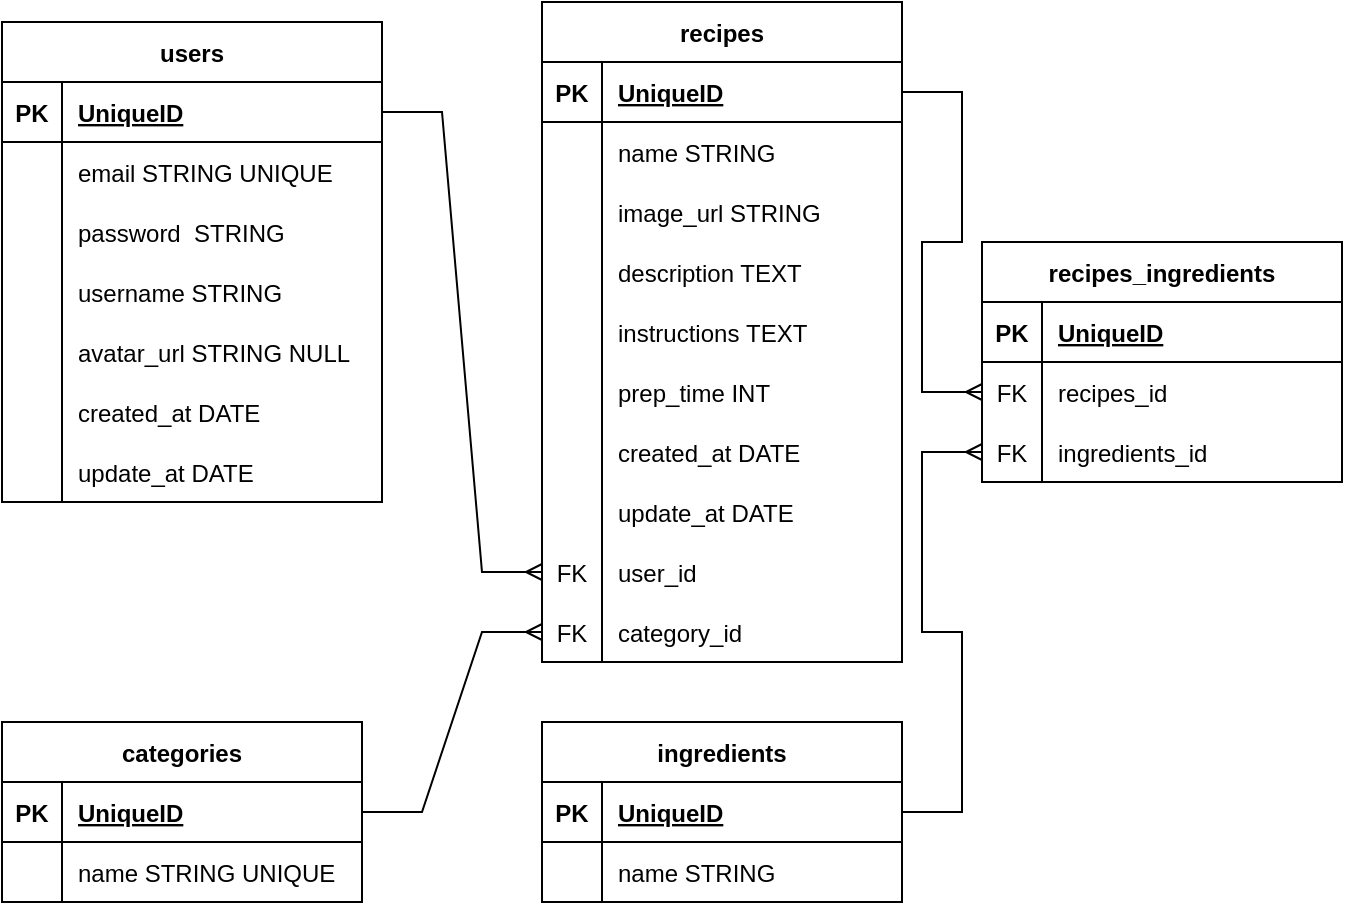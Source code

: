 <mxfile version="20.8.23" type="device"><diagram id="R2lEEEUBdFMjLlhIrx00" name="Page-1"><mxGraphModel dx="794" dy="470" grid="1" gridSize="10" guides="1" tooltips="1" connect="1" arrows="1" fold="1" page="1" pageScale="1" pageWidth="850" pageHeight="1100" math="0" shadow="0" extFonts="Permanent Marker^https://fonts.googleapis.com/css?family=Permanent+Marker"><root><mxCell id="0"/><mxCell id="1" parent="0"/><mxCell id="DDIXIyqzapvrkdxsxnf6-1" value="users" style="shape=table;startSize=30;container=1;collapsible=1;childLayout=tableLayout;fixedRows=1;rowLines=0;fontStyle=1;align=center;resizeLast=1;" parent="1" vertex="1"><mxGeometry x="110" y="370" width="190" height="240" as="geometry"/></mxCell><mxCell id="DDIXIyqzapvrkdxsxnf6-2" value="" style="shape=tableRow;horizontal=0;startSize=0;swimlaneHead=0;swimlaneBody=0;fillColor=none;collapsible=0;dropTarget=0;points=[[0,0.5],[1,0.5]];portConstraint=eastwest;top=0;left=0;right=0;bottom=1;" parent="DDIXIyqzapvrkdxsxnf6-1" vertex="1"><mxGeometry y="30" width="190" height="30" as="geometry"/></mxCell><mxCell id="DDIXIyqzapvrkdxsxnf6-3" value="PK" style="shape=partialRectangle;connectable=0;fillColor=none;top=0;left=0;bottom=0;right=0;fontStyle=1;overflow=hidden;" parent="DDIXIyqzapvrkdxsxnf6-2" vertex="1"><mxGeometry width="30" height="30" as="geometry"><mxRectangle width="30" height="30" as="alternateBounds"/></mxGeometry></mxCell><mxCell id="DDIXIyqzapvrkdxsxnf6-4" value="UniqueID" style="shape=partialRectangle;connectable=0;fillColor=none;top=0;left=0;bottom=0;right=0;align=left;spacingLeft=6;fontStyle=5;overflow=hidden;" parent="DDIXIyqzapvrkdxsxnf6-2" vertex="1"><mxGeometry x="30" width="160" height="30" as="geometry"><mxRectangle width="160" height="30" as="alternateBounds"/></mxGeometry></mxCell><mxCell id="DDIXIyqzapvrkdxsxnf6-5" value="" style="shape=tableRow;horizontal=0;startSize=0;swimlaneHead=0;swimlaneBody=0;fillColor=none;collapsible=0;dropTarget=0;points=[[0,0.5],[1,0.5]];portConstraint=eastwest;top=0;left=0;right=0;bottom=0;" parent="DDIXIyqzapvrkdxsxnf6-1" vertex="1"><mxGeometry y="60" width="190" height="30" as="geometry"/></mxCell><mxCell id="DDIXIyqzapvrkdxsxnf6-6" value="" style="shape=partialRectangle;connectable=0;fillColor=none;top=0;left=0;bottom=0;right=0;editable=1;overflow=hidden;" parent="DDIXIyqzapvrkdxsxnf6-5" vertex="1"><mxGeometry width="30" height="30" as="geometry"><mxRectangle width="30" height="30" as="alternateBounds"/></mxGeometry></mxCell><mxCell id="DDIXIyqzapvrkdxsxnf6-7" value="email STRING UNIQUE " style="shape=partialRectangle;connectable=0;fillColor=none;top=0;left=0;bottom=0;right=0;align=left;spacingLeft=6;overflow=hidden;" parent="DDIXIyqzapvrkdxsxnf6-5" vertex="1"><mxGeometry x="30" width="160" height="30" as="geometry"><mxRectangle width="160" height="30" as="alternateBounds"/></mxGeometry></mxCell><mxCell id="DDIXIyqzapvrkdxsxnf6-8" value="" style="shape=tableRow;horizontal=0;startSize=0;swimlaneHead=0;swimlaneBody=0;fillColor=none;collapsible=0;dropTarget=0;points=[[0,0.5],[1,0.5]];portConstraint=eastwest;top=0;left=0;right=0;bottom=0;" parent="DDIXIyqzapvrkdxsxnf6-1" vertex="1"><mxGeometry y="90" width="190" height="30" as="geometry"/></mxCell><mxCell id="DDIXIyqzapvrkdxsxnf6-9" value="" style="shape=partialRectangle;connectable=0;fillColor=none;top=0;left=0;bottom=0;right=0;editable=1;overflow=hidden;" parent="DDIXIyqzapvrkdxsxnf6-8" vertex="1"><mxGeometry width="30" height="30" as="geometry"><mxRectangle width="30" height="30" as="alternateBounds"/></mxGeometry></mxCell><mxCell id="DDIXIyqzapvrkdxsxnf6-10" value="password  STRING  " style="shape=partialRectangle;connectable=0;fillColor=none;top=0;left=0;bottom=0;right=0;align=left;spacingLeft=6;overflow=hidden;" parent="DDIXIyqzapvrkdxsxnf6-8" vertex="1"><mxGeometry x="30" width="160" height="30" as="geometry"><mxRectangle width="160" height="30" as="alternateBounds"/></mxGeometry></mxCell><mxCell id="DDIXIyqzapvrkdxsxnf6-11" value="" style="shape=tableRow;horizontal=0;startSize=0;swimlaneHead=0;swimlaneBody=0;fillColor=none;collapsible=0;dropTarget=0;points=[[0,0.5],[1,0.5]];portConstraint=eastwest;top=0;left=0;right=0;bottom=0;" parent="DDIXIyqzapvrkdxsxnf6-1" vertex="1"><mxGeometry y="120" width="190" height="30" as="geometry"/></mxCell><mxCell id="DDIXIyqzapvrkdxsxnf6-12" value="" style="shape=partialRectangle;connectable=0;fillColor=none;top=0;left=0;bottom=0;right=0;editable=1;overflow=hidden;" parent="DDIXIyqzapvrkdxsxnf6-11" vertex="1"><mxGeometry width="30" height="30" as="geometry"><mxRectangle width="30" height="30" as="alternateBounds"/></mxGeometry></mxCell><mxCell id="DDIXIyqzapvrkdxsxnf6-13" value="username STRING " style="shape=partialRectangle;connectable=0;fillColor=none;top=0;left=0;bottom=0;right=0;align=left;spacingLeft=6;overflow=hidden;" parent="DDIXIyqzapvrkdxsxnf6-11" vertex="1"><mxGeometry x="30" width="160" height="30" as="geometry"><mxRectangle width="160" height="30" as="alternateBounds"/></mxGeometry></mxCell><mxCell id="DDIXIyqzapvrkdxsxnf6-14" value="" style="shape=tableRow;horizontal=0;startSize=0;swimlaneHead=0;swimlaneBody=0;fillColor=none;collapsible=0;dropTarget=0;points=[[0,0.5],[1,0.5]];portConstraint=eastwest;top=0;left=0;right=0;bottom=0;" parent="DDIXIyqzapvrkdxsxnf6-1" vertex="1"><mxGeometry y="150" width="190" height="30" as="geometry"/></mxCell><mxCell id="DDIXIyqzapvrkdxsxnf6-15" value="" style="shape=partialRectangle;connectable=0;fillColor=none;top=0;left=0;bottom=0;right=0;editable=1;overflow=hidden;" parent="DDIXIyqzapvrkdxsxnf6-14" vertex="1"><mxGeometry width="30" height="30" as="geometry"><mxRectangle width="30" height="30" as="alternateBounds"/></mxGeometry></mxCell><mxCell id="DDIXIyqzapvrkdxsxnf6-16" value="avatar_url STRING NULL" style="shape=partialRectangle;connectable=0;fillColor=none;top=0;left=0;bottom=0;right=0;align=left;spacingLeft=6;overflow=hidden;" parent="DDIXIyqzapvrkdxsxnf6-14" vertex="1"><mxGeometry x="30" width="160" height="30" as="geometry"><mxRectangle width="160" height="30" as="alternateBounds"/></mxGeometry></mxCell><mxCell id="CBIFROUxjHc4E59s4-x5-1" value="" style="shape=tableRow;horizontal=0;startSize=0;swimlaneHead=0;swimlaneBody=0;fillColor=none;collapsible=0;dropTarget=0;points=[[0,0.5],[1,0.5]];portConstraint=eastwest;top=0;left=0;right=0;bottom=0;" vertex="1" parent="DDIXIyqzapvrkdxsxnf6-1"><mxGeometry y="180" width="190" height="30" as="geometry"/></mxCell><mxCell id="CBIFROUxjHc4E59s4-x5-2" value="" style="shape=partialRectangle;connectable=0;fillColor=none;top=0;left=0;bottom=0;right=0;editable=1;overflow=hidden;" vertex="1" parent="CBIFROUxjHc4E59s4-x5-1"><mxGeometry width="30" height="30" as="geometry"><mxRectangle width="30" height="30" as="alternateBounds"/></mxGeometry></mxCell><mxCell id="CBIFROUxjHc4E59s4-x5-3" value="created_at DATE" style="shape=partialRectangle;connectable=0;fillColor=none;top=0;left=0;bottom=0;right=0;align=left;spacingLeft=6;overflow=hidden;" vertex="1" parent="CBIFROUxjHc4E59s4-x5-1"><mxGeometry x="30" width="160" height="30" as="geometry"><mxRectangle width="160" height="30" as="alternateBounds"/></mxGeometry></mxCell><mxCell id="CBIFROUxjHc4E59s4-x5-4" value="" style="shape=tableRow;horizontal=0;startSize=0;swimlaneHead=0;swimlaneBody=0;fillColor=none;collapsible=0;dropTarget=0;points=[[0,0.5],[1,0.5]];portConstraint=eastwest;top=0;left=0;right=0;bottom=0;" vertex="1" parent="DDIXIyqzapvrkdxsxnf6-1"><mxGeometry y="210" width="190" height="30" as="geometry"/></mxCell><mxCell id="CBIFROUxjHc4E59s4-x5-5" value="" style="shape=partialRectangle;connectable=0;fillColor=none;top=0;left=0;bottom=0;right=0;editable=1;overflow=hidden;" vertex="1" parent="CBIFROUxjHc4E59s4-x5-4"><mxGeometry width="30" height="30" as="geometry"><mxRectangle width="30" height="30" as="alternateBounds"/></mxGeometry></mxCell><mxCell id="CBIFROUxjHc4E59s4-x5-6" value="update_at DATE" style="shape=partialRectangle;connectable=0;fillColor=none;top=0;left=0;bottom=0;right=0;align=left;spacingLeft=6;overflow=hidden;" vertex="1" parent="CBIFROUxjHc4E59s4-x5-4"><mxGeometry x="30" width="160" height="30" as="geometry"><mxRectangle width="160" height="30" as="alternateBounds"/></mxGeometry></mxCell><mxCell id="DDIXIyqzapvrkdxsxnf6-17" value="recipes" style="shape=table;startSize=30;container=1;collapsible=1;childLayout=tableLayout;fixedRows=1;rowLines=0;fontStyle=1;align=center;resizeLast=1;" parent="1" vertex="1"><mxGeometry x="380" y="360" width="180" height="330" as="geometry"/></mxCell><mxCell id="DDIXIyqzapvrkdxsxnf6-18" value="" style="shape=tableRow;horizontal=0;startSize=0;swimlaneHead=0;swimlaneBody=0;fillColor=none;collapsible=0;dropTarget=0;points=[[0,0.5],[1,0.5]];portConstraint=eastwest;top=0;left=0;right=0;bottom=1;" parent="DDIXIyqzapvrkdxsxnf6-17" vertex="1"><mxGeometry y="30" width="180" height="30" as="geometry"/></mxCell><mxCell id="DDIXIyqzapvrkdxsxnf6-19" value="PK" style="shape=partialRectangle;connectable=0;fillColor=none;top=0;left=0;bottom=0;right=0;fontStyle=1;overflow=hidden;" parent="DDIXIyqzapvrkdxsxnf6-18" vertex="1"><mxGeometry width="30" height="30" as="geometry"><mxRectangle width="30" height="30" as="alternateBounds"/></mxGeometry></mxCell><mxCell id="DDIXIyqzapvrkdxsxnf6-20" value="UniqueID" style="shape=partialRectangle;connectable=0;fillColor=none;top=0;left=0;bottom=0;right=0;align=left;spacingLeft=6;fontStyle=5;overflow=hidden;" parent="DDIXIyqzapvrkdxsxnf6-18" vertex="1"><mxGeometry x="30" width="150" height="30" as="geometry"><mxRectangle width="150" height="30" as="alternateBounds"/></mxGeometry></mxCell><mxCell id="DDIXIyqzapvrkdxsxnf6-21" value="" style="shape=tableRow;horizontal=0;startSize=0;swimlaneHead=0;swimlaneBody=0;fillColor=none;collapsible=0;dropTarget=0;points=[[0,0.5],[1,0.5]];portConstraint=eastwest;top=0;left=0;right=0;bottom=0;" parent="DDIXIyqzapvrkdxsxnf6-17" vertex="1"><mxGeometry y="60" width="180" height="30" as="geometry"/></mxCell><mxCell id="DDIXIyqzapvrkdxsxnf6-22" value="" style="shape=partialRectangle;connectable=0;fillColor=none;top=0;left=0;bottom=0;right=0;editable=1;overflow=hidden;" parent="DDIXIyqzapvrkdxsxnf6-21" vertex="1"><mxGeometry width="30" height="30" as="geometry"><mxRectangle width="30" height="30" as="alternateBounds"/></mxGeometry></mxCell><mxCell id="DDIXIyqzapvrkdxsxnf6-23" value="name STRING" style="shape=partialRectangle;connectable=0;fillColor=none;top=0;left=0;bottom=0;right=0;align=left;spacingLeft=6;overflow=hidden;" parent="DDIXIyqzapvrkdxsxnf6-21" vertex="1"><mxGeometry x="30" width="150" height="30" as="geometry"><mxRectangle width="150" height="30" as="alternateBounds"/></mxGeometry></mxCell><mxCell id="DDIXIyqzapvrkdxsxnf6-24" value="" style="shape=tableRow;horizontal=0;startSize=0;swimlaneHead=0;swimlaneBody=0;fillColor=none;collapsible=0;dropTarget=0;points=[[0,0.5],[1,0.5]];portConstraint=eastwest;top=0;left=0;right=0;bottom=0;" parent="DDIXIyqzapvrkdxsxnf6-17" vertex="1"><mxGeometry y="90" width="180" height="30" as="geometry"/></mxCell><mxCell id="DDIXIyqzapvrkdxsxnf6-25" value="" style="shape=partialRectangle;connectable=0;fillColor=none;top=0;left=0;bottom=0;right=0;editable=1;overflow=hidden;" parent="DDIXIyqzapvrkdxsxnf6-24" vertex="1"><mxGeometry width="30" height="30" as="geometry"><mxRectangle width="30" height="30" as="alternateBounds"/></mxGeometry></mxCell><mxCell id="DDIXIyqzapvrkdxsxnf6-26" value="image_url STRING" style="shape=partialRectangle;connectable=0;fillColor=none;top=0;left=0;bottom=0;right=0;align=left;spacingLeft=6;overflow=hidden;" parent="DDIXIyqzapvrkdxsxnf6-24" vertex="1"><mxGeometry x="30" width="150" height="30" as="geometry"><mxRectangle width="150" height="30" as="alternateBounds"/></mxGeometry></mxCell><mxCell id="DDIXIyqzapvrkdxsxnf6-27" value="" style="shape=tableRow;horizontal=0;startSize=0;swimlaneHead=0;swimlaneBody=0;fillColor=none;collapsible=0;dropTarget=0;points=[[0,0.5],[1,0.5]];portConstraint=eastwest;top=0;left=0;right=0;bottom=0;" parent="DDIXIyqzapvrkdxsxnf6-17" vertex="1"><mxGeometry y="120" width="180" height="30" as="geometry"/></mxCell><mxCell id="DDIXIyqzapvrkdxsxnf6-28" value="" style="shape=partialRectangle;connectable=0;fillColor=none;top=0;left=0;bottom=0;right=0;editable=1;overflow=hidden;" parent="DDIXIyqzapvrkdxsxnf6-27" vertex="1"><mxGeometry width="30" height="30" as="geometry"><mxRectangle width="30" height="30" as="alternateBounds"/></mxGeometry></mxCell><mxCell id="DDIXIyqzapvrkdxsxnf6-29" value="description TEXT" style="shape=partialRectangle;connectable=0;fillColor=none;top=0;left=0;bottom=0;right=0;align=left;spacingLeft=6;overflow=hidden;" parent="DDIXIyqzapvrkdxsxnf6-27" vertex="1"><mxGeometry x="30" width="150" height="30" as="geometry"><mxRectangle width="150" height="30" as="alternateBounds"/></mxGeometry></mxCell><mxCell id="DDIXIyqzapvrkdxsxnf6-33" value="" style="shape=tableRow;horizontal=0;startSize=0;swimlaneHead=0;swimlaneBody=0;fillColor=none;collapsible=0;dropTarget=0;points=[[0,0.5],[1,0.5]];portConstraint=eastwest;top=0;left=0;right=0;bottom=0;" parent="DDIXIyqzapvrkdxsxnf6-17" vertex="1"><mxGeometry y="150" width="180" height="30" as="geometry"/></mxCell><mxCell id="DDIXIyqzapvrkdxsxnf6-34" value="" style="shape=partialRectangle;connectable=0;fillColor=none;top=0;left=0;bottom=0;right=0;editable=1;overflow=hidden;" parent="DDIXIyqzapvrkdxsxnf6-33" vertex="1"><mxGeometry width="30" height="30" as="geometry"><mxRectangle width="30" height="30" as="alternateBounds"/></mxGeometry></mxCell><mxCell id="DDIXIyqzapvrkdxsxnf6-35" value="instructions TEXT" style="shape=partialRectangle;connectable=0;fillColor=none;top=0;left=0;bottom=0;right=0;align=left;spacingLeft=6;overflow=hidden;" parent="DDIXIyqzapvrkdxsxnf6-33" vertex="1"><mxGeometry x="30" width="150" height="30" as="geometry"><mxRectangle width="150" height="30" as="alternateBounds"/></mxGeometry></mxCell><mxCell id="DDIXIyqzapvrkdxsxnf6-36" value="" style="shape=tableRow;horizontal=0;startSize=0;swimlaneHead=0;swimlaneBody=0;fillColor=none;collapsible=0;dropTarget=0;points=[[0,0.5],[1,0.5]];portConstraint=eastwest;top=0;left=0;right=0;bottom=0;" parent="DDIXIyqzapvrkdxsxnf6-17" vertex="1"><mxGeometry y="180" width="180" height="30" as="geometry"/></mxCell><mxCell id="DDIXIyqzapvrkdxsxnf6-37" value="" style="shape=partialRectangle;connectable=0;fillColor=none;top=0;left=0;bottom=0;right=0;editable=1;overflow=hidden;" parent="DDIXIyqzapvrkdxsxnf6-36" vertex="1"><mxGeometry width="30" height="30" as="geometry"><mxRectangle width="30" height="30" as="alternateBounds"/></mxGeometry></mxCell><mxCell id="DDIXIyqzapvrkdxsxnf6-38" value="prep_time INT" style="shape=partialRectangle;connectable=0;fillColor=none;top=0;left=0;bottom=0;right=0;align=left;spacingLeft=6;overflow=hidden;" parent="DDIXIyqzapvrkdxsxnf6-36" vertex="1"><mxGeometry x="30" width="150" height="30" as="geometry"><mxRectangle width="150" height="30" as="alternateBounds"/></mxGeometry></mxCell><mxCell id="DDIXIyqzapvrkdxsxnf6-39" value="" style="shape=tableRow;horizontal=0;startSize=0;swimlaneHead=0;swimlaneBody=0;fillColor=none;collapsible=0;dropTarget=0;points=[[0,0.5],[1,0.5]];portConstraint=eastwest;top=0;left=0;right=0;bottom=0;" parent="DDIXIyqzapvrkdxsxnf6-17" vertex="1"><mxGeometry y="210" width="180" height="30" as="geometry"/></mxCell><mxCell id="DDIXIyqzapvrkdxsxnf6-40" value="" style="shape=partialRectangle;connectable=0;fillColor=none;top=0;left=0;bottom=0;right=0;editable=1;overflow=hidden;" parent="DDIXIyqzapvrkdxsxnf6-39" vertex="1"><mxGeometry width="30" height="30" as="geometry"><mxRectangle width="30" height="30" as="alternateBounds"/></mxGeometry></mxCell><mxCell id="DDIXIyqzapvrkdxsxnf6-41" value="created_at DATE" style="shape=partialRectangle;connectable=0;fillColor=none;top=0;left=0;bottom=0;right=0;align=left;spacingLeft=6;overflow=hidden;" parent="DDIXIyqzapvrkdxsxnf6-39" vertex="1"><mxGeometry x="30" width="150" height="30" as="geometry"><mxRectangle width="150" height="30" as="alternateBounds"/></mxGeometry></mxCell><mxCell id="CBIFROUxjHc4E59s4-x5-7" value="" style="shape=tableRow;horizontal=0;startSize=0;swimlaneHead=0;swimlaneBody=0;fillColor=none;collapsible=0;dropTarget=0;points=[[0,0.5],[1,0.5]];portConstraint=eastwest;top=0;left=0;right=0;bottom=0;" vertex="1" parent="DDIXIyqzapvrkdxsxnf6-17"><mxGeometry y="240" width="180" height="30" as="geometry"/></mxCell><mxCell id="CBIFROUxjHc4E59s4-x5-8" value="" style="shape=partialRectangle;connectable=0;fillColor=none;top=0;left=0;bottom=0;right=0;editable=1;overflow=hidden;" vertex="1" parent="CBIFROUxjHc4E59s4-x5-7"><mxGeometry width="30" height="30" as="geometry"><mxRectangle width="30" height="30" as="alternateBounds"/></mxGeometry></mxCell><mxCell id="CBIFROUxjHc4E59s4-x5-9" value="update_at DATE" style="shape=partialRectangle;connectable=0;fillColor=none;top=0;left=0;bottom=0;right=0;align=left;spacingLeft=6;overflow=hidden;" vertex="1" parent="CBIFROUxjHc4E59s4-x5-7"><mxGeometry x="30" width="150" height="30" as="geometry"><mxRectangle width="150" height="30" as="alternateBounds"/></mxGeometry></mxCell><mxCell id="CBIFROUxjHc4E59s4-x5-10" value="" style="shape=tableRow;horizontal=0;startSize=0;swimlaneHead=0;swimlaneBody=0;fillColor=none;collapsible=0;dropTarget=0;points=[[0,0.5],[1,0.5]];portConstraint=eastwest;top=0;left=0;right=0;bottom=0;" vertex="1" parent="DDIXIyqzapvrkdxsxnf6-17"><mxGeometry y="270" width="180" height="30" as="geometry"/></mxCell><mxCell id="CBIFROUxjHc4E59s4-x5-11" value="FK" style="shape=partialRectangle;connectable=0;fillColor=none;top=0;left=0;bottom=0;right=0;editable=1;overflow=hidden;" vertex="1" parent="CBIFROUxjHc4E59s4-x5-10"><mxGeometry width="30" height="30" as="geometry"><mxRectangle width="30" height="30" as="alternateBounds"/></mxGeometry></mxCell><mxCell id="CBIFROUxjHc4E59s4-x5-12" value="user_id" style="shape=partialRectangle;connectable=0;fillColor=none;top=0;left=0;bottom=0;right=0;align=left;spacingLeft=6;overflow=hidden;" vertex="1" parent="CBIFROUxjHc4E59s4-x5-10"><mxGeometry x="30" width="150" height="30" as="geometry"><mxRectangle width="150" height="30" as="alternateBounds"/></mxGeometry></mxCell><mxCell id="CBIFROUxjHc4E59s4-x5-13" value="" style="shape=tableRow;horizontal=0;startSize=0;swimlaneHead=0;swimlaneBody=0;fillColor=none;collapsible=0;dropTarget=0;points=[[0,0.5],[1,0.5]];portConstraint=eastwest;top=0;left=0;right=0;bottom=0;" vertex="1" parent="DDIXIyqzapvrkdxsxnf6-17"><mxGeometry y="300" width="180" height="30" as="geometry"/></mxCell><mxCell id="CBIFROUxjHc4E59s4-x5-14" value="FK" style="shape=partialRectangle;connectable=0;fillColor=none;top=0;left=0;bottom=0;right=0;editable=1;overflow=hidden;" vertex="1" parent="CBIFROUxjHc4E59s4-x5-13"><mxGeometry width="30" height="30" as="geometry"><mxRectangle width="30" height="30" as="alternateBounds"/></mxGeometry></mxCell><mxCell id="CBIFROUxjHc4E59s4-x5-15" value="category_id" style="shape=partialRectangle;connectable=0;fillColor=none;top=0;left=0;bottom=0;right=0;align=left;spacingLeft=6;overflow=hidden;" vertex="1" parent="CBIFROUxjHc4E59s4-x5-13"><mxGeometry x="30" width="150" height="30" as="geometry"><mxRectangle width="150" height="30" as="alternateBounds"/></mxGeometry></mxCell><mxCell id="CBIFROUxjHc4E59s4-x5-16" value="" style="edgeStyle=entityRelationEdgeStyle;fontSize=12;html=1;endArrow=ERmany;rounded=0;entryX=0;entryY=0.5;entryDx=0;entryDy=0;exitX=1;exitY=0.5;exitDx=0;exitDy=0;" edge="1" parent="1" source="DDIXIyqzapvrkdxsxnf6-2" target="CBIFROUxjHc4E59s4-x5-10"><mxGeometry width="100" height="100" relative="1" as="geometry"><mxPoint x="360" y="600" as="sourcePoint"/><mxPoint x="460" y="500" as="targetPoint"/></mxGeometry></mxCell><mxCell id="CBIFROUxjHc4E59s4-x5-17" value="ingredients" style="shape=table;startSize=30;container=1;collapsible=1;childLayout=tableLayout;fixedRows=1;rowLines=0;fontStyle=1;align=center;resizeLast=1;" vertex="1" parent="1"><mxGeometry x="380" y="720" width="180" height="90" as="geometry"/></mxCell><mxCell id="CBIFROUxjHc4E59s4-x5-18" value="" style="shape=tableRow;horizontal=0;startSize=0;swimlaneHead=0;swimlaneBody=0;fillColor=none;collapsible=0;dropTarget=0;points=[[0,0.5],[1,0.5]];portConstraint=eastwest;top=0;left=0;right=0;bottom=1;" vertex="1" parent="CBIFROUxjHc4E59s4-x5-17"><mxGeometry y="30" width="180" height="30" as="geometry"/></mxCell><mxCell id="CBIFROUxjHc4E59s4-x5-19" value="PK" style="shape=partialRectangle;connectable=0;fillColor=none;top=0;left=0;bottom=0;right=0;fontStyle=1;overflow=hidden;" vertex="1" parent="CBIFROUxjHc4E59s4-x5-18"><mxGeometry width="30" height="30" as="geometry"><mxRectangle width="30" height="30" as="alternateBounds"/></mxGeometry></mxCell><mxCell id="CBIFROUxjHc4E59s4-x5-20" value="UniqueID" style="shape=partialRectangle;connectable=0;fillColor=none;top=0;left=0;bottom=0;right=0;align=left;spacingLeft=6;fontStyle=5;overflow=hidden;" vertex="1" parent="CBIFROUxjHc4E59s4-x5-18"><mxGeometry x="30" width="150" height="30" as="geometry"><mxRectangle width="150" height="30" as="alternateBounds"/></mxGeometry></mxCell><mxCell id="CBIFROUxjHc4E59s4-x5-21" value="" style="shape=tableRow;horizontal=0;startSize=0;swimlaneHead=0;swimlaneBody=0;fillColor=none;collapsible=0;dropTarget=0;points=[[0,0.5],[1,0.5]];portConstraint=eastwest;top=0;left=0;right=0;bottom=0;" vertex="1" parent="CBIFROUxjHc4E59s4-x5-17"><mxGeometry y="60" width="180" height="30" as="geometry"/></mxCell><mxCell id="CBIFROUxjHc4E59s4-x5-22" value="" style="shape=partialRectangle;connectable=0;fillColor=none;top=0;left=0;bottom=0;right=0;editable=1;overflow=hidden;" vertex="1" parent="CBIFROUxjHc4E59s4-x5-21"><mxGeometry width="30" height="30" as="geometry"><mxRectangle width="30" height="30" as="alternateBounds"/></mxGeometry></mxCell><mxCell id="CBIFROUxjHc4E59s4-x5-23" value="name STRING" style="shape=partialRectangle;connectable=0;fillColor=none;top=0;left=0;bottom=0;right=0;align=left;spacingLeft=6;overflow=hidden;" vertex="1" parent="CBIFROUxjHc4E59s4-x5-21"><mxGeometry x="30" width="150" height="30" as="geometry"><mxRectangle width="150" height="30" as="alternateBounds"/></mxGeometry></mxCell><mxCell id="CBIFROUxjHc4E59s4-x5-30" value="recipes_ingredients" style="shape=table;startSize=30;container=1;collapsible=1;childLayout=tableLayout;fixedRows=1;rowLines=0;fontStyle=1;align=center;resizeLast=1;" vertex="1" parent="1"><mxGeometry x="600" y="480" width="180" height="120" as="geometry"/></mxCell><mxCell id="CBIFROUxjHc4E59s4-x5-31" value="" style="shape=tableRow;horizontal=0;startSize=0;swimlaneHead=0;swimlaneBody=0;fillColor=none;collapsible=0;dropTarget=0;points=[[0,0.5],[1,0.5]];portConstraint=eastwest;top=0;left=0;right=0;bottom=1;" vertex="1" parent="CBIFROUxjHc4E59s4-x5-30"><mxGeometry y="30" width="180" height="30" as="geometry"/></mxCell><mxCell id="CBIFROUxjHc4E59s4-x5-32" value="PK" style="shape=partialRectangle;connectable=0;fillColor=none;top=0;left=0;bottom=0;right=0;fontStyle=1;overflow=hidden;" vertex="1" parent="CBIFROUxjHc4E59s4-x5-31"><mxGeometry width="30" height="30" as="geometry"><mxRectangle width="30" height="30" as="alternateBounds"/></mxGeometry></mxCell><mxCell id="CBIFROUxjHc4E59s4-x5-33" value="UniqueID" style="shape=partialRectangle;connectable=0;fillColor=none;top=0;left=0;bottom=0;right=0;align=left;spacingLeft=6;fontStyle=5;overflow=hidden;" vertex="1" parent="CBIFROUxjHc4E59s4-x5-31"><mxGeometry x="30" width="150" height="30" as="geometry"><mxRectangle width="150" height="30" as="alternateBounds"/></mxGeometry></mxCell><mxCell id="CBIFROUxjHc4E59s4-x5-34" value="" style="shape=tableRow;horizontal=0;startSize=0;swimlaneHead=0;swimlaneBody=0;fillColor=none;collapsible=0;dropTarget=0;points=[[0,0.5],[1,0.5]];portConstraint=eastwest;top=0;left=0;right=0;bottom=0;" vertex="1" parent="CBIFROUxjHc4E59s4-x5-30"><mxGeometry y="60" width="180" height="30" as="geometry"/></mxCell><mxCell id="CBIFROUxjHc4E59s4-x5-35" value="FK" style="shape=partialRectangle;connectable=0;fillColor=none;top=0;left=0;bottom=0;right=0;editable=1;overflow=hidden;" vertex="1" parent="CBIFROUxjHc4E59s4-x5-34"><mxGeometry width="30" height="30" as="geometry"><mxRectangle width="30" height="30" as="alternateBounds"/></mxGeometry></mxCell><mxCell id="CBIFROUxjHc4E59s4-x5-36" value="recipes_id" style="shape=partialRectangle;connectable=0;fillColor=none;top=0;left=0;bottom=0;right=0;align=left;spacingLeft=6;overflow=hidden;" vertex="1" parent="CBIFROUxjHc4E59s4-x5-34"><mxGeometry x="30" width="150" height="30" as="geometry"><mxRectangle width="150" height="30" as="alternateBounds"/></mxGeometry></mxCell><mxCell id="CBIFROUxjHc4E59s4-x5-37" value="" style="shape=tableRow;horizontal=0;startSize=0;swimlaneHead=0;swimlaneBody=0;fillColor=none;collapsible=0;dropTarget=0;points=[[0,0.5],[1,0.5]];portConstraint=eastwest;top=0;left=0;right=0;bottom=0;" vertex="1" parent="CBIFROUxjHc4E59s4-x5-30"><mxGeometry y="90" width="180" height="30" as="geometry"/></mxCell><mxCell id="CBIFROUxjHc4E59s4-x5-38" value="FK" style="shape=partialRectangle;connectable=0;fillColor=none;top=0;left=0;bottom=0;right=0;editable=1;overflow=hidden;" vertex="1" parent="CBIFROUxjHc4E59s4-x5-37"><mxGeometry width="30" height="30" as="geometry"><mxRectangle width="30" height="30" as="alternateBounds"/></mxGeometry></mxCell><mxCell id="CBIFROUxjHc4E59s4-x5-39" value="ingredients_id" style="shape=partialRectangle;connectable=0;fillColor=none;top=0;left=0;bottom=0;right=0;align=left;spacingLeft=6;overflow=hidden;" vertex="1" parent="CBIFROUxjHc4E59s4-x5-37"><mxGeometry x="30" width="150" height="30" as="geometry"><mxRectangle width="150" height="30" as="alternateBounds"/></mxGeometry></mxCell><mxCell id="CBIFROUxjHc4E59s4-x5-43" value="categories" style="shape=table;startSize=30;container=1;collapsible=1;childLayout=tableLayout;fixedRows=1;rowLines=0;fontStyle=1;align=center;resizeLast=1;" vertex="1" parent="1"><mxGeometry x="110" y="720" width="180" height="90" as="geometry"/></mxCell><mxCell id="CBIFROUxjHc4E59s4-x5-44" value="" style="shape=tableRow;horizontal=0;startSize=0;swimlaneHead=0;swimlaneBody=0;fillColor=none;collapsible=0;dropTarget=0;points=[[0,0.5],[1,0.5]];portConstraint=eastwest;top=0;left=0;right=0;bottom=1;" vertex="1" parent="CBIFROUxjHc4E59s4-x5-43"><mxGeometry y="30" width="180" height="30" as="geometry"/></mxCell><mxCell id="CBIFROUxjHc4E59s4-x5-45" value="PK" style="shape=partialRectangle;connectable=0;fillColor=none;top=0;left=0;bottom=0;right=0;fontStyle=1;overflow=hidden;" vertex="1" parent="CBIFROUxjHc4E59s4-x5-44"><mxGeometry width="30" height="30" as="geometry"><mxRectangle width="30" height="30" as="alternateBounds"/></mxGeometry></mxCell><mxCell id="CBIFROUxjHc4E59s4-x5-46" value="UniqueID" style="shape=partialRectangle;connectable=0;fillColor=none;top=0;left=0;bottom=0;right=0;align=left;spacingLeft=6;fontStyle=5;overflow=hidden;" vertex="1" parent="CBIFROUxjHc4E59s4-x5-44"><mxGeometry x="30" width="150" height="30" as="geometry"><mxRectangle width="150" height="30" as="alternateBounds"/></mxGeometry></mxCell><mxCell id="CBIFROUxjHc4E59s4-x5-47" value="" style="shape=tableRow;horizontal=0;startSize=0;swimlaneHead=0;swimlaneBody=0;fillColor=none;collapsible=0;dropTarget=0;points=[[0,0.5],[1,0.5]];portConstraint=eastwest;top=0;left=0;right=0;bottom=0;" vertex="1" parent="CBIFROUxjHc4E59s4-x5-43"><mxGeometry y="60" width="180" height="30" as="geometry"/></mxCell><mxCell id="CBIFROUxjHc4E59s4-x5-48" value="" style="shape=partialRectangle;connectable=0;fillColor=none;top=0;left=0;bottom=0;right=0;editable=1;overflow=hidden;" vertex="1" parent="CBIFROUxjHc4E59s4-x5-47"><mxGeometry width="30" height="30" as="geometry"><mxRectangle width="30" height="30" as="alternateBounds"/></mxGeometry></mxCell><mxCell id="CBIFROUxjHc4E59s4-x5-49" value="name STRING UNIQUE" style="shape=partialRectangle;connectable=0;fillColor=none;top=0;left=0;bottom=0;right=0;align=left;spacingLeft=6;overflow=hidden;" vertex="1" parent="CBIFROUxjHc4E59s4-x5-47"><mxGeometry x="30" width="150" height="30" as="geometry"><mxRectangle width="150" height="30" as="alternateBounds"/></mxGeometry></mxCell><mxCell id="CBIFROUxjHc4E59s4-x5-56" value="" style="edgeStyle=entityRelationEdgeStyle;fontSize=12;html=1;endArrow=ERmany;rounded=0;exitX=1;exitY=0.5;exitDx=0;exitDy=0;entryX=0;entryY=0.5;entryDx=0;entryDy=0;" edge="1" parent="1" source="CBIFROUxjHc4E59s4-x5-18" target="CBIFROUxjHc4E59s4-x5-37"><mxGeometry width="100" height="100" relative="1" as="geometry"><mxPoint x="570" y="770" as="sourcePoint"/><mxPoint x="670" y="670" as="targetPoint"/></mxGeometry></mxCell><mxCell id="CBIFROUxjHc4E59s4-x5-58" value="" style="edgeStyle=entityRelationEdgeStyle;fontSize=12;html=1;endArrow=ERmany;rounded=0;entryX=0;entryY=0.5;entryDx=0;entryDy=0;exitX=1;exitY=0.5;exitDx=0;exitDy=0;" edge="1" parent="1" source="DDIXIyqzapvrkdxsxnf6-18" target="CBIFROUxjHc4E59s4-x5-34"><mxGeometry width="100" height="100" relative="1" as="geometry"><mxPoint x="580" y="430" as="sourcePoint"/><mxPoint x="680" y="330" as="targetPoint"/></mxGeometry></mxCell><mxCell id="CBIFROUxjHc4E59s4-x5-59" value="" style="edgeStyle=entityRelationEdgeStyle;fontSize=12;html=1;endArrow=ERmany;rounded=0;entryX=0;entryY=0.5;entryDx=0;entryDy=0;exitX=1;exitY=0.5;exitDx=0;exitDy=0;" edge="1" parent="1" source="CBIFROUxjHc4E59s4-x5-44" target="CBIFROUxjHc4E59s4-x5-13"><mxGeometry width="100" height="100" relative="1" as="geometry"><mxPoint x="190" y="740" as="sourcePoint"/><mxPoint x="290" y="640" as="targetPoint"/></mxGeometry></mxCell></root></mxGraphModel></diagram></mxfile>
